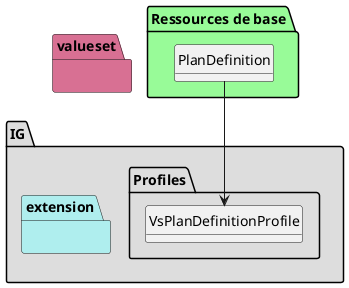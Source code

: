 @startuml
set namespaceSeparator ?
hide circle
hide class fields

package IG #DDDDDD{

     package Profiles #DDDDDD{

        class VsPlanDefinitionProfile{

         }

     }
     package extension #paleturquoise {


         }
     }
     package valueset #PaleVioletRed{
       }

package "Ressources de base" #palegreen {

 class "PlanDefinition" as  class0375201638a0df09e5ecd3c0b36df917 

    class0375201638a0df09e5ecd3c0b36df917 --> VsPlanDefinitionProfile
}
@enduml